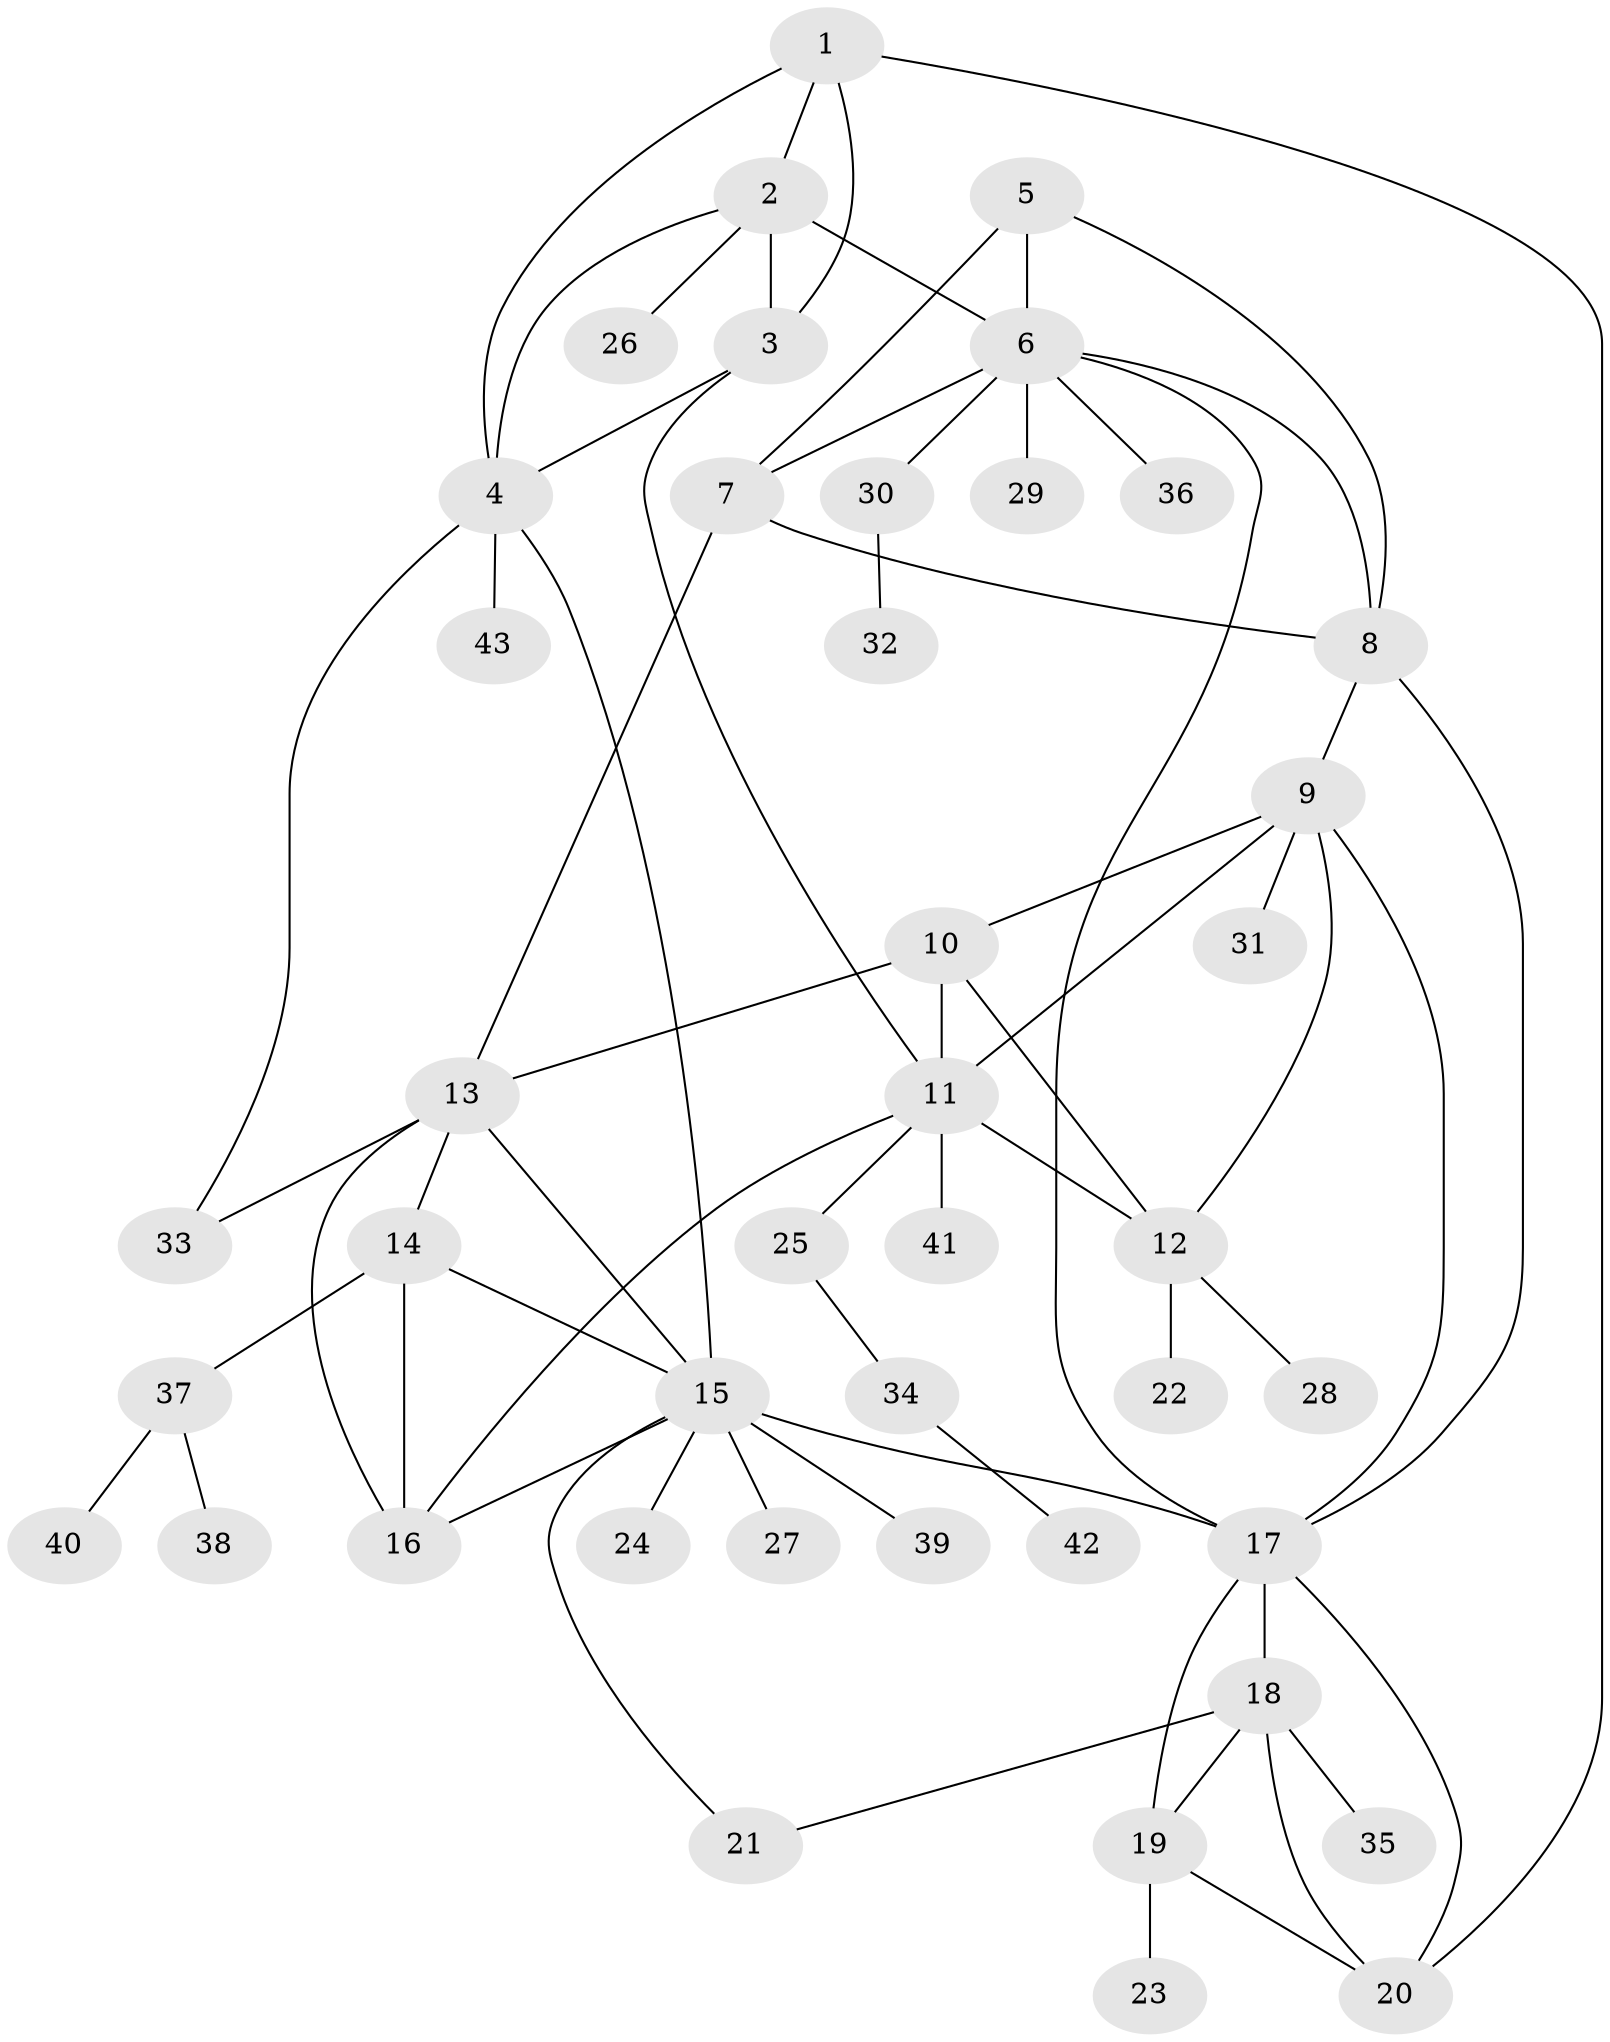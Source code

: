 // original degree distribution, {5: 0.08139534883720931, 8: 0.023255813953488372, 7: 0.03488372093023256, 3: 0.046511627906976744, 12: 0.011627906976744186, 6: 0.046511627906976744, 9: 0.011627906976744186, 11: 0.011627906976744186, 1: 0.5581395348837209, 2: 0.16279069767441862, 4: 0.011627906976744186}
// Generated by graph-tools (version 1.1) at 2025/37/03/09/25 02:37:22]
// undirected, 43 vertices, 67 edges
graph export_dot {
graph [start="1"]
  node [color=gray90,style=filled];
  1;
  2;
  3;
  4;
  5;
  6;
  7;
  8;
  9;
  10;
  11;
  12;
  13;
  14;
  15;
  16;
  17;
  18;
  19;
  20;
  21;
  22;
  23;
  24;
  25;
  26;
  27;
  28;
  29;
  30;
  31;
  32;
  33;
  34;
  35;
  36;
  37;
  38;
  39;
  40;
  41;
  42;
  43;
  1 -- 2 [weight=1.0];
  1 -- 3 [weight=1.0];
  1 -- 4 [weight=1.0];
  1 -- 20 [weight=1.0];
  2 -- 3 [weight=4.0];
  2 -- 4 [weight=1.0];
  2 -- 6 [weight=1.0];
  2 -- 26 [weight=1.0];
  3 -- 4 [weight=1.0];
  3 -- 11 [weight=1.0];
  4 -- 15 [weight=1.0];
  4 -- 33 [weight=1.0];
  4 -- 43 [weight=1.0];
  5 -- 6 [weight=4.0];
  5 -- 7 [weight=1.0];
  5 -- 8 [weight=1.0];
  6 -- 7 [weight=1.0];
  6 -- 8 [weight=1.0];
  6 -- 17 [weight=1.0];
  6 -- 29 [weight=1.0];
  6 -- 30 [weight=1.0];
  6 -- 36 [weight=1.0];
  7 -- 8 [weight=1.0];
  7 -- 13 [weight=1.0];
  8 -- 9 [weight=1.0];
  8 -- 17 [weight=1.0];
  9 -- 10 [weight=1.0];
  9 -- 11 [weight=1.0];
  9 -- 12 [weight=1.0];
  9 -- 17 [weight=1.0];
  9 -- 31 [weight=1.0];
  10 -- 11 [weight=1.0];
  10 -- 12 [weight=1.0];
  10 -- 13 [weight=1.0];
  11 -- 12 [weight=1.0];
  11 -- 16 [weight=1.0];
  11 -- 25 [weight=1.0];
  11 -- 41 [weight=1.0];
  12 -- 22 [weight=4.0];
  12 -- 28 [weight=1.0];
  13 -- 14 [weight=1.0];
  13 -- 15 [weight=1.0];
  13 -- 16 [weight=1.0];
  13 -- 33 [weight=1.0];
  14 -- 15 [weight=1.0];
  14 -- 16 [weight=1.0];
  14 -- 37 [weight=1.0];
  15 -- 16 [weight=1.0];
  15 -- 17 [weight=1.0];
  15 -- 21 [weight=1.0];
  15 -- 24 [weight=1.0];
  15 -- 27 [weight=2.0];
  15 -- 39 [weight=1.0];
  17 -- 18 [weight=1.0];
  17 -- 19 [weight=1.0];
  17 -- 20 [weight=1.0];
  18 -- 19 [weight=1.0];
  18 -- 20 [weight=1.0];
  18 -- 21 [weight=1.0];
  18 -- 35 [weight=1.0];
  19 -- 20 [weight=1.0];
  19 -- 23 [weight=2.0];
  25 -- 34 [weight=1.0];
  30 -- 32 [weight=1.0];
  34 -- 42 [weight=1.0];
  37 -- 38 [weight=1.0];
  37 -- 40 [weight=1.0];
}
